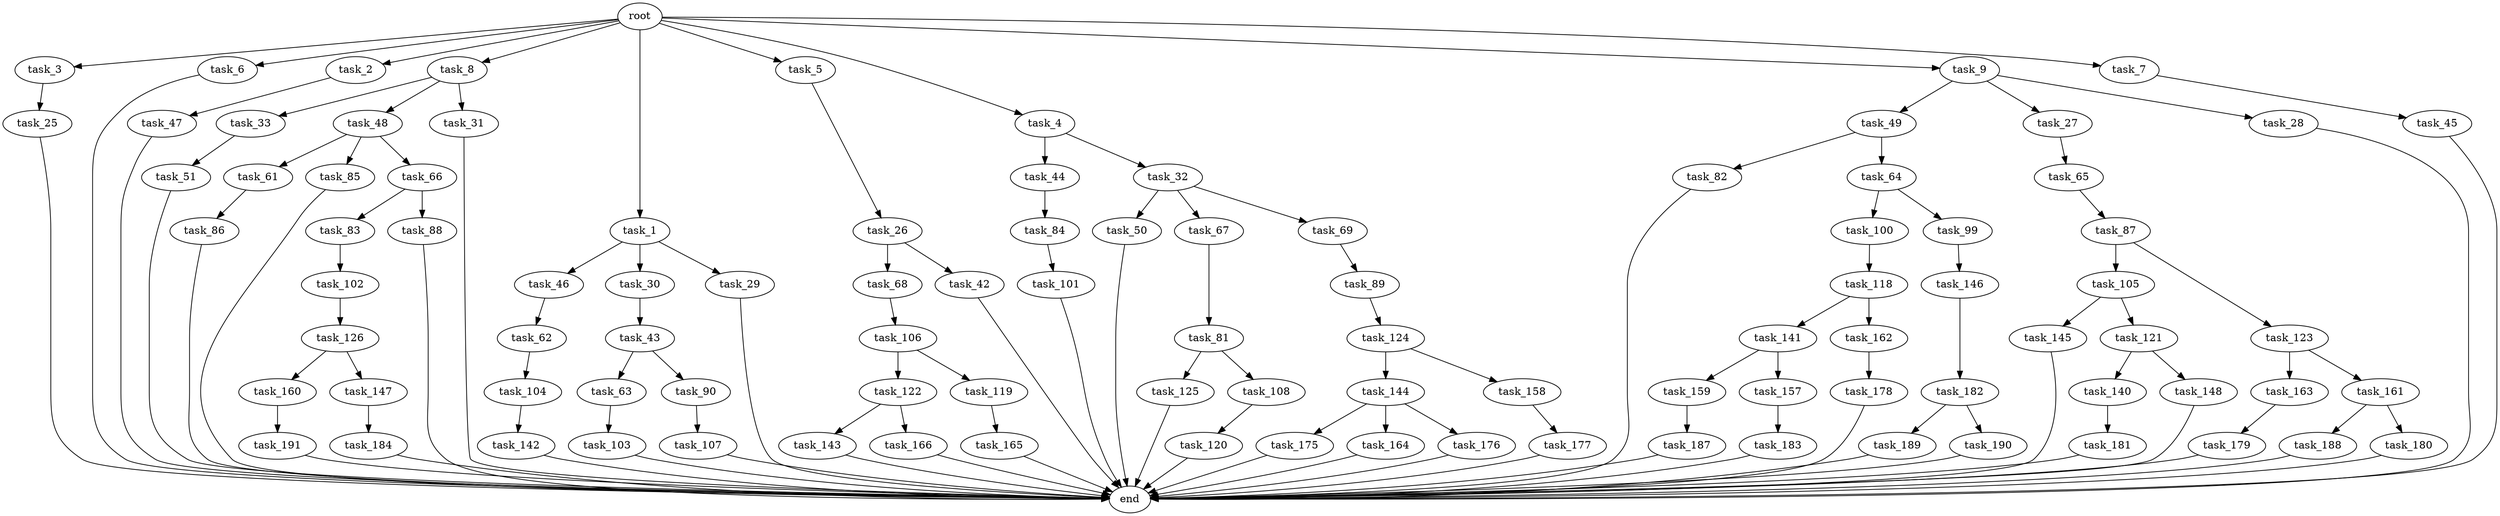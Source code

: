 digraph G {
  task_65 [size="30923764531.200001"];
  task_45 [size="69578470195.199997"];
  task_89 [size="54975581388.800003"];
  task_100 [size="42090679500.800003"];
  task_47 [size="54975581388.800003"];
  task_179 [size="69578470195.199997"];
  task_3 [size="102.400000"];
  task_6 [size="102.400000"];
  task_141 [size="7730941132.800000"];
  task_2 [size="102.400000"];
  task_61 [size="69578470195.199997"];
  task_8 [size="102.400000"];
  task_44 [size="3435973836.800000"];
  task_163 [size="30923764531.200001"];
  task_1 [size="102.400000"];
  task_84 [size="3435973836.800000"];
  task_49 [size="3435973836.800000"];
  task_184 [size="3435973836.800000"];
  task_187 [size="13743895347.200001"];
  task_86 [size="3435973836.800000"];
  task_145 [size="30923764531.200001"];
  task_43 [size="85899345920.000000"];
  task_33 [size="42090679500.800003"];
  task_118 [size="30923764531.200001"];
  task_189 [size="13743895347.200001"];
  task_106 [size="7730941132.800000"];
  task_160 [size="69578470195.199997"];
  task_105 [size="7730941132.800000"];
  task_5 [size="102.400000"];
  task_48 [size="42090679500.800003"];
  task_4 [size="102.400000"];
  task_104 [size="42090679500.800003"];
  task_99 [size="42090679500.800003"];
  task_181 [size="7730941132.800000"];
  task_85 [size="69578470195.199997"];
  task_120 [size="3435973836.800000"];
  task_177 [size="3435973836.800000"];
  task_82 [size="3435973836.800000"];
  task_144 [size="21474836480.000000"];
  task_50 [size="7730941132.800000"];
  task_161 [size="30923764531.200001"];
  task_83 [size="54975581388.800003"];
  task_147 [size="69578470195.199997"];
  task_103 [size="30923764531.200001"];
  task_62 [size="13743895347.200001"];
  task_9 [size="102.400000"];
  task_46 [size="85899345920.000000"];
  task_175 [size="54975581388.800003"];
  task_124 [size="13743895347.200001"];
  task_121 [size="30923764531.200001"];
  task_107 [size="30923764531.200001"];
  task_25 [size="69578470195.199997"];
  task_126 [size="54975581388.800003"];
  task_27 [size="3435973836.800000"];
  task_191 [size="30923764531.200001"];
  end [size="0.000000"];
  task_143 [size="7730941132.800000"];
  task_51 [size="30923764531.200001"];
  task_66 [size="69578470195.199997"];
  task_142 [size="3435973836.800000"];
  root [size="0.000000"];
  task_146 [size="85899345920.000000"];
  task_32 [size="3435973836.800000"];
  task_30 [size="85899345920.000000"];
  task_188 [size="42090679500.800003"];
  task_68 [size="3435973836.800000"];
  task_180 [size="42090679500.800003"];
  task_81 [size="85899345920.000000"];
  task_88 [size="54975581388.800003"];
  task_28 [size="3435973836.800000"];
  task_42 [size="3435973836.800000"];
  task_190 [size="13743895347.200001"];
  task_87 [size="3435973836.800000"];
  task_29 [size="85899345920.000000"];
  task_31 [size="42090679500.800003"];
  task_165 [size="42090679500.800003"];
  task_122 [size="13743895347.200001"];
  task_119 [size="13743895347.200001"];
  task_63 [size="85899345920.000000"];
  task_162 [size="7730941132.800000"];
  task_101 [size="30923764531.200001"];
  task_26 [size="30923764531.200001"];
  task_67 [size="7730941132.800000"];
  task_178 [size="7730941132.800000"];
  task_159 [size="3435973836.800000"];
  task_125 [size="13743895347.200001"];
  task_102 [size="7730941132.800000"];
  task_158 [size="21474836480.000000"];
  task_166 [size="7730941132.800000"];
  task_7 [size="102.400000"];
  task_157 [size="3435973836.800000"];
  task_164 [size="54975581388.800003"];
  task_140 [size="42090679500.800003"];
  task_148 [size="42090679500.800003"];
  task_69 [size="7730941132.800000"];
  task_108 [size="13743895347.200001"];
  task_90 [size="85899345920.000000"];
  task_183 [size="3435973836.800000"];
  task_182 [size="13743895347.200001"];
  task_176 [size="54975581388.800003"];
  task_64 [size="3435973836.800000"];
  task_123 [size="7730941132.800000"];

  task_65 -> task_87 [size="33554432.000000"];
  task_45 -> end [size="1.000000"];
  task_89 -> task_124 [size="134217728.000000"];
  task_100 -> task_118 [size="301989888.000000"];
  task_47 -> end [size="1.000000"];
  task_179 -> end [size="1.000000"];
  task_3 -> task_25 [size="679477248.000000"];
  task_6 -> end [size="1.000000"];
  task_141 -> task_157 [size="33554432.000000"];
  task_141 -> task_159 [size="33554432.000000"];
  task_2 -> task_47 [size="536870912.000000"];
  task_61 -> task_86 [size="33554432.000000"];
  task_8 -> task_33 [size="411041792.000000"];
  task_8 -> task_31 [size="411041792.000000"];
  task_8 -> task_48 [size="411041792.000000"];
  task_44 -> task_84 [size="33554432.000000"];
  task_163 -> task_179 [size="679477248.000000"];
  task_1 -> task_30 [size="838860800.000000"];
  task_1 -> task_29 [size="838860800.000000"];
  task_1 -> task_46 [size="838860800.000000"];
  task_84 -> task_101 [size="301989888.000000"];
  task_49 -> task_64 [size="33554432.000000"];
  task_49 -> task_82 [size="33554432.000000"];
  task_184 -> end [size="1.000000"];
  task_187 -> end [size="1.000000"];
  task_86 -> end [size="1.000000"];
  task_145 -> end [size="1.000000"];
  task_43 -> task_63 [size="838860800.000000"];
  task_43 -> task_90 [size="838860800.000000"];
  task_33 -> task_51 [size="301989888.000000"];
  task_118 -> task_162 [size="75497472.000000"];
  task_118 -> task_141 [size="75497472.000000"];
  task_189 -> end [size="1.000000"];
  task_106 -> task_119 [size="134217728.000000"];
  task_106 -> task_122 [size="134217728.000000"];
  task_160 -> task_191 [size="301989888.000000"];
  task_105 -> task_145 [size="301989888.000000"];
  task_105 -> task_121 [size="301989888.000000"];
  task_5 -> task_26 [size="301989888.000000"];
  task_48 -> task_61 [size="679477248.000000"];
  task_48 -> task_85 [size="679477248.000000"];
  task_48 -> task_66 [size="679477248.000000"];
  task_4 -> task_44 [size="33554432.000000"];
  task_4 -> task_32 [size="33554432.000000"];
  task_104 -> task_142 [size="33554432.000000"];
  task_99 -> task_146 [size="838860800.000000"];
  task_181 -> end [size="1.000000"];
  task_85 -> end [size="1.000000"];
  task_120 -> end [size="1.000000"];
  task_177 -> end [size="1.000000"];
  task_82 -> end [size="1.000000"];
  task_144 -> task_164 [size="536870912.000000"];
  task_144 -> task_176 [size="536870912.000000"];
  task_144 -> task_175 [size="536870912.000000"];
  task_50 -> end [size="1.000000"];
  task_161 -> task_188 [size="411041792.000000"];
  task_161 -> task_180 [size="411041792.000000"];
  task_83 -> task_102 [size="75497472.000000"];
  task_147 -> task_184 [size="33554432.000000"];
  task_103 -> end [size="1.000000"];
  task_62 -> task_104 [size="411041792.000000"];
  task_9 -> task_27 [size="33554432.000000"];
  task_9 -> task_49 [size="33554432.000000"];
  task_9 -> task_28 [size="33554432.000000"];
  task_46 -> task_62 [size="134217728.000000"];
  task_175 -> end [size="1.000000"];
  task_124 -> task_158 [size="209715200.000000"];
  task_124 -> task_144 [size="209715200.000000"];
  task_121 -> task_148 [size="411041792.000000"];
  task_121 -> task_140 [size="411041792.000000"];
  task_107 -> end [size="1.000000"];
  task_25 -> end [size="1.000000"];
  task_126 -> task_147 [size="679477248.000000"];
  task_126 -> task_160 [size="679477248.000000"];
  task_27 -> task_65 [size="301989888.000000"];
  task_191 -> end [size="1.000000"];
  task_143 -> end [size="1.000000"];
  task_51 -> end [size="1.000000"];
  task_66 -> task_88 [size="536870912.000000"];
  task_66 -> task_83 [size="536870912.000000"];
  task_142 -> end [size="1.000000"];
  root -> task_8 [size="1.000000"];
  root -> task_9 [size="1.000000"];
  root -> task_3 [size="1.000000"];
  root -> task_7 [size="1.000000"];
  root -> task_6 [size="1.000000"];
  root -> task_1 [size="1.000000"];
  root -> task_5 [size="1.000000"];
  root -> task_2 [size="1.000000"];
  root -> task_4 [size="1.000000"];
  task_146 -> task_182 [size="134217728.000000"];
  task_32 -> task_50 [size="75497472.000000"];
  task_32 -> task_67 [size="75497472.000000"];
  task_32 -> task_69 [size="75497472.000000"];
  task_30 -> task_43 [size="838860800.000000"];
  task_188 -> end [size="1.000000"];
  task_68 -> task_106 [size="75497472.000000"];
  task_180 -> end [size="1.000000"];
  task_81 -> task_108 [size="134217728.000000"];
  task_81 -> task_125 [size="134217728.000000"];
  task_88 -> end [size="1.000000"];
  task_28 -> end [size="1.000000"];
  task_42 -> end [size="1.000000"];
  task_190 -> end [size="1.000000"];
  task_87 -> task_105 [size="75497472.000000"];
  task_87 -> task_123 [size="75497472.000000"];
  task_29 -> end [size="1.000000"];
  task_31 -> end [size="1.000000"];
  task_165 -> end [size="1.000000"];
  task_122 -> task_166 [size="75497472.000000"];
  task_122 -> task_143 [size="75497472.000000"];
  task_119 -> task_165 [size="411041792.000000"];
  task_63 -> task_103 [size="301989888.000000"];
  task_162 -> task_178 [size="75497472.000000"];
  task_101 -> end [size="1.000000"];
  task_26 -> task_42 [size="33554432.000000"];
  task_26 -> task_68 [size="33554432.000000"];
  task_67 -> task_81 [size="838860800.000000"];
  task_178 -> end [size="1.000000"];
  task_159 -> task_187 [size="134217728.000000"];
  task_125 -> end [size="1.000000"];
  task_102 -> task_126 [size="536870912.000000"];
  task_158 -> task_177 [size="33554432.000000"];
  task_166 -> end [size="1.000000"];
  task_7 -> task_45 [size="679477248.000000"];
  task_157 -> task_183 [size="33554432.000000"];
  task_164 -> end [size="1.000000"];
  task_140 -> task_181 [size="75497472.000000"];
  task_148 -> end [size="1.000000"];
  task_69 -> task_89 [size="536870912.000000"];
  task_108 -> task_120 [size="33554432.000000"];
  task_90 -> task_107 [size="301989888.000000"];
  task_183 -> end [size="1.000000"];
  task_182 -> task_189 [size="134217728.000000"];
  task_182 -> task_190 [size="134217728.000000"];
  task_176 -> end [size="1.000000"];
  task_64 -> task_99 [size="411041792.000000"];
  task_64 -> task_100 [size="411041792.000000"];
  task_123 -> task_161 [size="301989888.000000"];
  task_123 -> task_163 [size="301989888.000000"];
}
